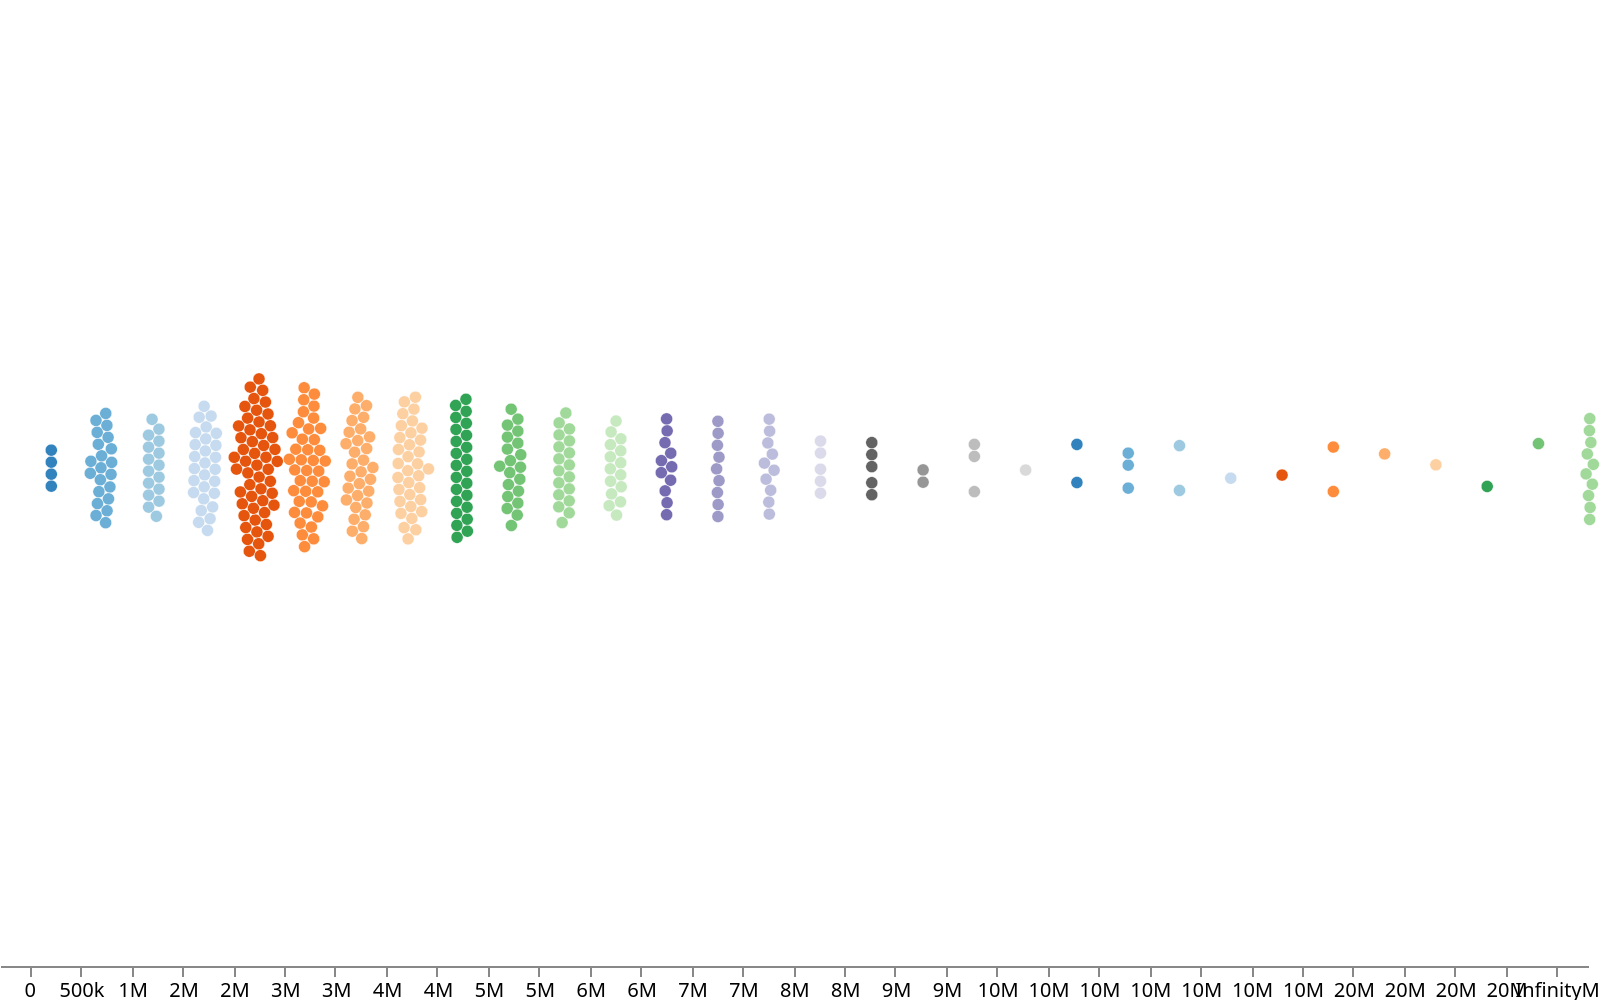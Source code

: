 {
  "$schema": "https://vega.github.io/schema/vega/v3.0.json",
  "width": 800,
  "height": 500,
  "autosize": {"type": "fit", "resize": true, "contains": "padding"},
  "data": [
    {
      "name": "source",
      "values": [
        {
          "value": 50872319,
          "label": "GARE DU NORD",
          "rank": 1
        },
        {
          "value": 47738502,
          "label": "GARE DU NORD-RER",
          "rank": 1
        },
        {
          "value": 37192652,
          "label": "GARE DE LYON-RER",
          "rank": 2
        },
        {
          "value": 45879586,
          "label": "SAINT-LAZARE",
          "rank": 2
        },
        {
          "value": 36352115,
          "label": "GARE DE LYON",
          "rank": 3
        },
        {
          "value": 31115228,
          "label": "LA DEFENSE-RER",
          "rank": 3
        },
        {
          "value": 30359225,
          "label": "MONTPARNASSE-BIENVENUE",
          "rank": 4
        },
        {
          "value": 26356131,
          "label": "CHATELET-LES HALLES-RER",
          "rank": 4
        },
        {
          "value": 22934672,
          "label": "NANTERRE-PREFECTURE",
          "rank": 5
        },
        {
          "value": 20373189,
          "label": "GARE DE L'EST",
          "rank": 5
        },
        {
          "value": 18340798,
          "label": "REPUBLIQUE",
          "rank": 6
        },
        {
          "value": 12969924,
          "label": "VAL DE FONTENAY",
          "rank": 6
        },
        {
          "value": 8989578,
          "label": "MASSY-PALAISEAU",
          "rank": 7
        },
        {
          "value": 17491541,
          "label": "BIBLIOTHEQUE",
          "rank": 7
        },
        {
          "value": 8404924,
          "label": "CHARLES DE GAULLE-ETOILE-RER",
          "rank": 8
        },
        {
          "value": 16128080,
          "label": "LES HALLES",
          "rank": 8
        },
        {
          "value": 15031139,
          "label": "LA DEFENSE",
          "rank": 9
        },
        {
          "value": 7862183,
          "label": "NOISY-LE-GRAND-MONT D'EST",
          "rank": 9
        },
        {
          "value": 7355560,
          "label": "SAINT-MICHEL-NOTRE-DAME",
          "rank": 10
        },
        {
          "value": 13466536,
          "label": "CHATELET",
          "rank": 10
        },
        {
          "value": 13225099,
          "label": "BASTILLE",
          "rank": 11
        },
        {
          "value": 6911244,
          "label": "CITE UNIVERSITAIRE",
          "rank": 11
        },
        {
          "value": 11764439,
          "label": "HOTEL DE VILLE",
          "rank": 12
        },
        {
          "value": 6718268,
          "label": "VINCENNES",
          "rank": 12
        },
        {
          "value": 11462253,
          "label": "PLACE D'ITALIE",
          "rank": 13
        },
        {
          "value": 6407808,
          "label": "ANTONY",
          "rank": 13
        },
        {
          "value": 6183873,
          "label": "RUEIL-MALMAISON",
          "rank": 14
        },
        {
          "value": 11402348,
          "label": "BELLEVILLE",
          "rank": 14
        },
        {
          "value": 10981914,
          "label": "OPERA",
          "rank": 15
        },
        {
          "value": 5755055,
          "label": "AUBER",
          "rank": 15
        },
        {
          "value": 10899310,
          "label": "FRANKLIN D. ROOSEVELT",
          "rank": 16
        },
        {
          "value": 5499946,
          "label": "LUXEMBOURG",
          "rank": 16
        },
        {
          "value": 10856026,
          "label": "BARBES-ROCHECHOUART",
          "rank": 17
        },
        {
          "value": 5390454,
          "label": "NEUILLY-PLAISANCE",
          "rank": 17
        },
        {
          "value": 10317385,
          "label": "ESPLANADE DE LA DEFENSE",
          "rank": 18
        },
        {
          "value": 5157016,
          "label": "MARNE-LA-VALLEE-CHESSY",
          "rank": 18
        },
        {
          "value": 5000661,
          "label": "DENFERT-ROCHEREAU-RER",
          "rank": 19
        },
        {
          "value": 10145616,
          "label": "STRASBOURG-SAINT-DENIS",
          "rank": 19
        },
        {
          "value": 9621986,
          "label": "PALAIS-ROYAL",
          "rank": 20
        },
        {
          "value": 4868790,
          "label": "NOISY-CHAMPS",
          "rank": 20
        },
        {
          "value": 9438016,
          "label": "GARE D'AUSTERLITZ",
          "rank": 21
        },
        {
          "value": 4501642,
          "label": "NANTERRE-UNIVERSITE",
          "rank": 21
        },
        {
          "value": 4462976,
          "label": "BOURG-LA-REINE",
          "rank": 22
        },
        {
          "value": 9083545,
          "label": "PORTE MAILLOT",
          "rank": 22
        },
        {
          "value": 9024733,
          "label": "PLACE CLICHY",
          "rank": 23
        },
        {
          "value": 4454977,
          "label": "SAINT-GERMAIN-EN-LAYE",
          "rank": 23
        },
        {
          "value": 8792715,
          "label": "NATION",
          "rank": 24
        },
        {
          "value": 4171797,
          "label": "NATION-RER",
          "rank": 24
        },
        {
          "value": 8432306,
          "label": "PORTE DE CLIGNANCOURT",
          "rank": 25
        },
        {
          "value": 4141694,
          "label": "TORCY",
          "rank": 25
        },
        {
          "value": 8381433,
          "label": "CHARLES DE GAULLE-ETOILE",
          "rank": 26
        },
        {
          "value": 4094800,
          "label": "VAL D'EUROPE",
          "rank": 26
        },
        {
          "value": 8351649,
          "label": "TROCADERO",
          "rank": 27
        },
        {
          "value": 3823443,
          "label": "JOINVILLE-LE-PONT",
          "rank": 27
        },
        {
          "value": 3609052,
          "label": "NANTERRE-VILLE",
          "rank": 28
        },
        {
          "value": 8000496,
          "label": "LA MOTTE-PICQUET-GRENELLE",
          "rank": 28
        },
        {
          "value": 3564563,
          "label": "SAINT-MAUR-CRETEIL",
          "rank": 29
        },
        {
          "value": 7963672,
          "label": "MARCADET-POISSONNIERS",
          "rank": 29
        },
        {
          "value": 3552088,
          "label": "LAPLACE",
          "rank": 30
        },
        {
          "value": 7932555,
          "label": "BIR-HAKEIM",
          "rank": 30
        },
        {
          "value": 7737626,
          "label": "BOBIGNY-PABLO PICASSO",
          "rank": 31
        },
        {
          "value": 3461601,
          "label": "CHAMPIGNY",
          "rank": 31
        },
        {
          "value": 3384237,
          "label": "PORT ROYAL",
          "rank": 32
        },
        {
          "value": 7562865,
          "label": "SAINT-MICHEL",
          "rank": 32
        },
        {
          "value": 7381123,
          "label": "AUBERVILLIERS-PANTIN-QUATRE CHEMINS",
          "rank": 33
        },
        {
          "value": 3343757,
          "label": "ARCUEIL-CACHAN",
          "rank": 33
        },
        {
          "value": 7356084,
          "label": "HAVRE-CAUMARTIN",
          "rank": 34
        },
        {
          "value": 3158806,
          "label": "LA CROIX DE BERNY",
          "rank": 34
        },
        {
          "value": 7335865,
          "label": "MAIRIE DE MONTREUIL",
          "rank": 35
        },
        {
          "value": 2987714,
          "label": "BUSSY-SAINT-GEORGES",
          "rank": 35
        },
        {
          "value": 7274236,
          "label": "CHATILLON-MONTROUGE",
          "rank": 36
        },
        {
          "value": 2704755,
          "label": "NOGENT-SUR-MARNE",
          "rank": 36
        },
        {
          "value": 2681812,
          "label": "NOISIEL",
          "rank": 37
        },
        {
          "value": 7103304,
          "label": "OLYMPIADES",
          "rank": 37
        },
        {
          "value": 7095196,
          "label": "GAMBETTA",
          "rank": 38
        },
        {
          "value": 2554932,
          "label": "FONTENAY-SOUS-BOIS",
          "rank": 38
        },
        {
          "value": 2482050,
          "label": "BOISSY-SAINT-LEGER",
          "rank": 39
        },
        {
          "value": 7089241,
          "label": "MAIRIE DE CLICHY",
          "rank": 39
        },
        {
          "value": 7063687,
          "label": "STALINGRAD",
          "rank": 40
        },
        {
          "value": 2431429,
          "label": "ORSAY-VILLE",
          "rank": 40
        },
        {
          "value": 2298313,
          "label": "SUCY-BONNEUIL",
          "rank": 41
        },
        {
          "value": 7058223,
          "label": "PORTE DE VINCENNES",
          "rank": 41
        },
        {
          "value": 6992609,
          "label": "MADELEINE",
          "rank": 42
        },
        {
          "value": 2209283,
          "label": "CHATOU-CROISSY",
          "rank": 42
        },
        {
          "value": 2198203,
          "label": "BAGNEUX",
          "rank": 43
        },
        {
          "value": 6945565,
          "label": "CHAUSSEE D'ANTIN-LA FAYETTE",
          "rank": 43
        },
        {
          "value": 6889717,
          "label": "GRANDS BOULEVARDS",
          "rank": 44
        },
        {
          "value": 2165738,
          "label": "GENTILLY",
          "rank": 44
        },
        {
          "value": 2151853,
          "label": "BRY-SUR-MARNE",
          "rank": 45
        },
        {
          "value": 6865612,
          "label": "VILLEJUIF-LOUIS ARAGON",
          "rank": 45
        },
        {
          "value": 6815851,
          "label": "PONT DE NEUILLY",
          "rank": 46
        },
        {
          "value": 2125885,
          "label": "LE PARC DE SAINT-MAUR",
          "rank": 46
        },
        {
          "value": 2122393,
          "label": "LE VESINET-LE PECQ",
          "rank": 47
        },
        {
          "value": 6643601,
          "label": "PORTE D'ORLEANS",
          "rank": 47
        },
        {
          "value": 2007606,
          "label": "ROBINSON",
          "rank": 48
        },
        {
          "value": 6630341,
          "label": "LA CHAPELLE",
          "rank": 48
        },
        {
          "value": 6290697,
          "label": "INVALIDES",
          "rank": 49
        },
        {
          "value": 1860491,
          "label": "LA VARENNE-CHENNEVIERES",
          "rank": 49
        },
        {
          "value": 6175537,
          "label": "CRIMEE",
          "rank": 50
        },
        {
          "value": 1806210,
          "label": "LES BACONNETS",
          "rank": 50
        },
        {
          "value": 6164559,
          "label": "MAIRIE DE MONTROUGE",
          "rank": 51
        },
        {
          "value": 1600341,
          "label": "LOGNES",
          "rank": 51
        },
        {
          "value": 6158849,
          "label": "SAINT-PAUL",
          "rank": 52
        },
        {
          "value": 1248923,
          "label": "LE VESINET-CENTRE",
          "rank": 52
        },
        {
          "value": 6133119,
          "label": "JAURES",
          "rank": 53
        },
        {
          "value": 1115170,
          "label": "FONTENAY-AUX-ROSES",
          "rank": 53
        },
        {
          "value": 6099638,
          "label": "SAINT-MANDE-TOURELLE",
          "rank": 54
        },
        {
          "value": 1028405,
          "label": "PALAISEAU",
          "rank": 54
        },
        {
          "value": 6080322,
          "label": "PORTE DE VERSAILLES",
          "rank": 55
        },
        {
          "value": 974338,
          "label": "SAINT-REMY-LES-CHEVREUSE",
          "rank": 55
        },
        {
          "value": 6063343,
          "label": "VILLIERS",
          "rank": 56
        },
        {
          "value": 923888,
          "label": "LE GUICHET",
          "rank": 56
        },
        {
          "value": 6013067,
          "label": "LA COURNEUVE-8 MAI 1945",
          "rank": 57
        },
        {
          "value": 923579,
          "label": "PALAISEAU-VILLEBON",
          "rank": 57
        },
        {
          "value": 5896554,
          "label": "ODEON",
          "rank": 58
        },
        {
          "value": 816797,
          "label": "LOZERE",
          "rank": 58
        },
        {
          "value": 766786,
          "label": "GIF-SUR-YVETTE",
          "rank": 59
        },
        {
          "value": 5895561,
          "label": "MIROMESNIL",
          "rank": 59
        },
        {
          "value": 5891713,
          "label": "GEORGE V",
          "rank": 60
        },
        {
          "value": 714901,
          "label": "BURES-SUR-YVETTE",
          "rank": 60
        },
        {
          "value": 5890665,
          "label": "ANVERS",
          "rank": 61
        },
        {
          "value": 708085,
          "label": "FONTAINE-MICHALON",
          "rank": 61
        },
        {
          "value": 5884810,
          "label": "GALLIENI",
          "rank": 62
        },
        {
          "value": 706968,
          "label": "SCEAUX",
          "rank": 62
        },
        {
          "value": 5879264,
          "label": "MARCEL SEMBAT",
          "rank": 63
        },
        {
          "value": 611015,
          "label": "MASSY-VERRIERES",
          "rank": 63
        },
        {
          "value": 5859214,
          "label": "COUR SAINT-EMILION",
          "rank": 64
        },
        {
          "value": 610753,
          "label": "COURCELLE-SUR-YVETTE",
          "rank": 64
        },
        {
          "value": 585494,
          "label": "PARC DE SCEAUX",
          "rank": 65
        },
        {
          "value": 5847907,
          "label": "CONCORDE",
          "rank": 65
        },
        {
          "value": 5765809,
          "label": "REUILLY-DIDEROT",
          "rank": 66
        },
        {
          "value": 451954,
          "label": "LA HACQUINIERE",
          "rank": 66
        },
        {
          "value": 5740806,
          "label": "LES SABLONS",
          "rank": 67
        },
        {
          "value": 5589061,
          "label": "PIGALLE",
          "rank": 68
        },
        {
          "value": 5581700,
          "label": "CHATEAU DE VINCENNES",
          "rank": 69
        },
        {
          "value": 5544847,
          "label": "BERCY",
          "rank": 70
        },
        {
          "value": 5533112,
          "label": "CONVENTION",
          "rank": 71
        },
        {
          "value": 5317006,
          "label": "REAUMUR-SEBASTOPOL",
          "rank": 72
        },
        {
          "value": 5316753,
          "label": "DAUMESNIL",
          "rank": 73
        },
        {
          "value": 5311324,
          "label": "PORTE DE SAINT-CLOUD",
          "rank": 74
        },
        {
          "value": 5245603,
          "label": "GABRIEL PERI",
          "rank": 75
        },
        {
          "value": 5215902,
          "label": "CROIX DE CHAVAUX",
          "rank": 76
        },
        {
          "value": 5207485,
          "label": "ALESIA",
          "rank": 77
        },
        {
          "value": 5178469,
          "label": "SEVRES-BABYLONE",
          "rank": 78
        },
        {
          "value": 5157761,
          "label": "RICHELIEU-DROUOT",
          "rank": 79
        },
        {
          "value": 5126473,
          "label": "PORTE DE PANTIN",
          "rank": 80
        },
        {
          "value": 5085421,
          "label": "HOCHE",
          "rank": 81
        },
        {
          "value": 5080418,
          "label": "CRETEIL-PREFECTURE",
          "rank": 82
        },
        {
          "value": 5070872,
          "label": "PYRAMIDES",
          "rank": 83
        },
        {
          "value": 5036297,
          "label": "VOLTAIRE",
          "rank": 84
        },
        {
          "value": 5025588,
          "label": "PONT DE LEVALLOIS-BECON",
          "rank": 85
        },
        {
          "value": 4994071,
          "label": "BALARD",
          "rank": 86
        },
        {
          "value": 4980193,
          "label": "PONT DE SEVRES",
          "rank": 87
        },
        {
          "value": 4966081,
          "label": "GLACIERE",
          "rank": 88
        },
        {
          "value": 4944020,
          "label": "PASTEUR",
          "rank": 89
        },
        {
          "value": 4923871,
          "label": "CHARLES MICHELS",
          "rank": 90
        },
        {
          "value": 4903776,
          "label": "PLAISANCE",
          "rank": 91
        },
        {
          "value": 4875315,
          "label": "SAINT-DENIS-UNIVERSITE",
          "rank": 92
        },
        {
          "value": 4857996,
          "label": "BASILIQUE DE SAINT-DENIS",
          "rank": 93
        },
        {
          "value": 4808099,
          "label": "PERE LACHAISE",
          "rank": 94
        },
        {
          "value": 4786149,
          "label": "BONNE NOUVELLE",
          "rank": 95
        },
        {
          "value": 4706560,
          "label": "COLONEL FABIEN",
          "rank": 96
        },
        {
          "value": 4701323,
          "label": "DENFERT-ROCHEREAU",
          "rank": 97
        },
        {
          "value": 4656048,
          "label": "MAIRIE DES LILAS",
          "rank": 98
        },
        {
          "value": 4647724,
          "label": "PORTE DE MONTREUIL",
          "rank": 99
        },
        {
          "value": 4619691,
          "label": "PORTE DE VANVES",
          "rank": 100
        },
        {
          "value": 4587665,
          "label": "GUY MOQUET",
          "rank": 101
        },
        {
          "value": 4551649,
          "label": "ROBESPIERRE",
          "rank": 102
        },
        {
          "value": 4547754,
          "label": "PEREIRE",
          "rank": 103
        },
        {
          "value": 4348973,
          "label": "MENILMONTANT",
          "rank": 104
        },
        {
          "value": 4344027,
          "label": "JULES JOFFRIN",
          "rank": 105
        },
        {
          "value": 4315153,
          "label": "ECOLE MILITAIRE",
          "rank": 106
        },
        {
          "value": 4311908,
          "label": "LAUMIERE",
          "rank": 107
        },
        {
          "value": 4307422,
          "label": "LE KREMLIN-BICETRE",
          "rank": 108
        },
        {
          "value": 4305206,
          "label": "PORTE DE BAGNOLET",
          "rank": 109
        },
        {
          "value": 4300906,
          "label": "CHAMPS-ELYSEES-CLEMENCEAU",
          "rank": 110
        },
        {
          "value": 4282997,
          "label": "JUSSIEU",
          "rank": 111
        },
        {
          "value": 4279661,
          "label": "MAIRIE D'ISSY",
          "rank": 112
        },
        {
          "value": 4195883,
          "label": "SAINT-GERMAIN DES PRES",
          "rank": 113
        },
        {
          "value": 4192585,
          "label": "OBERKAMPF",
          "rank": 114
        },
        {
          "value": 4179663,
          "label": "SAINT-DENIS-PORTE DE PARIS",
          "rank": 115
        },
        {
          "value": 4145014,
          "label": "PORTE DE CLICHY",
          "rank": 116
        },
        {
          "value": 4143606,
          "label": "MAIRIE DE SAINT-OUEN",
          "rank": 117
        },
        {
          "value": 4139059,
          "label": "RAMBUTEAU",
          "rank": 118
        },
        {
          "value": 4103831,
          "label": "LES COURTILLES",
          "rank": 119
        },
        {
          "value": 4070093,
          "label": "ALMA-MARCEAU",
          "rank": 120
        },
        {
          "value": 4020524,
          "label": "CHARONNE",
          "rank": 121
        },
        {
          "value": 4010100,
          "label": "CHATEAU D'EAU",
          "rank": 122
        },
        {
          "value": 3985487,
          "label": "OURCQ",
          "rank": 123
        },
        {
          "value": 3977748,
          "label": "LA MUETTE",
          "rank": 124
        },
        {
          "value": 3928197,
          "label": "FORT D'AUBERVILLIERS",
          "rank": 125
        },
        {
          "value": 3905952,
          "label": "DUPLEIX",
          "rank": 126
        },
        {
          "value": 3899198,
          "label": "ARTS ET METIERS",
          "rank": 127
        },
        {
          "value": 3895615,
          "label": "LEDRU-ROLLIN",
          "rank": 128
        },
        {
          "value": 3835814,
          "label": "PASSY",
          "rank": 129
        },
        {
          "value": 3829404,
          "label": "BLANCHE",
          "rank": 130
        },
        {
          "value": 3803232,
          "label": "PORTE DES LILAS",
          "rank": 131
        },
        {
          "value": 3802054,
          "label": "VICTOR HUGO",
          "rank": 132
        },
        {
          "value": 3794787,
          "label": "ANATOLE FRANCE",
          "rank": 133
        },
        {
          "value": 3769284,
          "label": "EGLISE DE PANTIN",
          "rank": 134
        },
        {
          "value": 3767032,
          "label": "BOULOGNE-JEAN JAURES",
          "rank": 135
        },
        {
          "value": 3725695,
          "label": "PORTE DE SAINT-OUEN",
          "rank": 136
        },
        {
          "value": 3685441,
          "label": "ALEXANDRE DUMAS",
          "rank": 137
        },
        {
          "value": 3667554,
          "label": "MALAKOFF-PLATEAU DE VANVES",
          "rank": 138
        },
        {
          "value": 3661072,
          "label": "PORTE DE LA VILLETTE",
          "rank": 139
        },
        {
          "value": 3648085,
          "label": "VAUGIRARD",
          "rank": 140
        },
        {
          "value": 3645866,
          "label": "MARX DORMOY",
          "rank": 141
        },
        {
          "value": 3616052,
          "label": "TERNES",
          "rank": 142
        },
        {
          "value": 3598231,
          "label": "CRETEIL-UNIVERSITE",
          "rank": 143
        },
        {
          "value": 3577070,
          "label": "LOUISE MICHEL",
          "rank": 144
        },
        {
          "value": 3575805,
          "label": "SENTIER",
          "rank": 145
        },
        {
          "value": 3550425,
          "label": "CHEVALERET",
          "rank": 146
        },
        {
          "value": 3528982,
          "label": "POISSONNIERE",
          "rank": 147
        },
        {
          "value": 3520605,
          "label": "LES GOBELINS",
          "rank": 148
        },
        {
          "value": 3519746,
          "label": "CENSIER-DAUBENTON",
          "rank": 149
        },
        {
          "value": 3512664,
          "label": "PORTE DE CHAMPERRET",
          "rank": 150
        },
        {
          "value": 3509866,
          "label": "DUROC",
          "rank": 151
        },
        {
          "value": 3486870,
          "label": "CORENTIN CELTON",
          "rank": 152
        },
        {
          "value": 3415341,
          "label": "GONCOURT",
          "rank": 153
        },
        {
          "value": 3410557,
          "label": "BOURSE",
          "rank": 154
        },
        {
          "value": 3383369,
          "label": "BROCHANT",
          "rank": 155
        },
        {
          "value": 3367371,
          "label": "ECOLE VETERINAIRE DE MAISONS-ALFORT",
          "rank": 156
        },
        {
          "value": 3363265,
          "label": "TOLBIAC",
          "rank": 157
        },
        {
          "value": 3356879,
          "label": "JOURDAIN",
          "rank": 158
        },
        {
          "value": 3346731,
          "label": "GARIBALDI",
          "rank": 159
        },
        {
          "value": 3335906,
          "label": "PYRENEES",
          "rank": 160
        },
        {
          "value": 3289639,
          "label": "CADET",
          "rank": 161
        },
        {
          "value": 3281669,
          "label": "SAINT-PLACIDE",
          "rank": 162
        },
        {
          "value": 3202618,
          "label": "BOULOGNE-PONT DE SAINT-CLOUD",
          "rank": 163
        },
        {
          "value": 3201707,
          "label": "PARMENTIER",
          "rank": 164
        },
        {
          "value": 3172612,
          "label": "BOUCICAUT",
          "rank": 165
        },
        {
          "value": 3151413,
          "label": "PERNETY",
          "rank": 166
        },
        {
          "value": 3140382,
          "label": "CAMBRONNE",
          "rank": 167
        },
        {
          "value": 3134776,
          "label": "FAIDHERBE-CHALIGNY",
          "rank": 168
        },
        {
          "value": 3131944,
          "label": "ETIENNE MARCEL",
          "rank": 169
        },
        {
          "value": 3105469,
          "label": "BILLANCOURT",
          "rank": 170
        },
        {
          "value": 3102623,
          "label": "MAIRIE D'IVRY",
          "rank": 171
        },
        {
          "value": 3094974,
          "label": "BERAULT",
          "rank": 172
        },
        {
          "value": 3094950,
          "label": "PORTE DE CHOISY",
          "rank": 173
        },
        {
          "value": 3082105,
          "label": "RUE DE LA POMPE",
          "rank": 174
        },
        {
          "value": 3078947,
          "label": "PLACE DES FETES",
          "rank": 175
        },
        {
          "value": 3021317,
          "label": "SIMPLON",
          "rank": 176
        },
        {
          "value": 3009210,
          "label": "GAITE",
          "rank": 177
        },
        {
          "value": 2979524,
          "label": "CHARENTON-ECOLES",
          "rank": 178
        },
        {
          "value": 2975436,
          "label": "ARGENTINE",
          "rank": 179
        },
        {
          "value": 2971998,
          "label": "PLACE MONGE",
          "rank": 180
        },
        {
          "value": 2965420,
          "label": "COURONNES",
          "rank": 181
        },
        {
          "value": 2946177,
          "label": "LAMARCK-CAULAINCOURT",
          "rank": 182
        },
        {
          "value": 2885201,
          "label": "COMMERCE",
          "rank": 183
        },
        {
          "value": 2879755,
          "label": "PORTE DAUPHINE",
          "rank": 184
        },
        {
          "value": 2872445,
          "label": "SAINT-AUGUSTIN",
          "rank": 185
        },
        {
          "value": 2870252,
          "label": "ROME",
          "rank": 186
        },
        {
          "value": 2863984,
          "label": "SAINT-MAUR",
          "rank": 187
        },
        {
          "value": 2853699,
          "label": "PORTE DE LA CHAPELLE",
          "rank": 188
        },
        {
          "value": 2850830,
          "label": "FUNICULAIRE",
          "rank": 189
        },
        {
          "value": 2833439,
          "label": "CORENTIN CARIOU",
          "rank": 190
        },
        {
          "value": 2820580,
          "label": "SAINT-AMBROISE",
          "rank": 191
        },
        {
          "value": 2817908,
          "label": "LA FOURCHE",
          "rank": 192
        },
        {
          "value": 2794182,
          "label": "NOTRE-DAME-DE-LORETTE",
          "rank": 193
        },
        {
          "value": 2782782,
          "label": "SAINT-PHILIPPE-DU-ROULE",
          "rank": 194
        },
        {
          "value": 2769540,
          "label": "MARAICHERS",
          "rank": 195
        },
        {
          "value": 2760380,
          "label": "PORTE DOREE",
          "rank": 196
        },
        {
          "value": 2745396,
          "label": "JAVEL-ANDRE CITROEN",
          "rank": 197
        },
        {
          "value": 2729376,
          "label": "CRETEIL-POINTE DU LAC",
          "rank": 198
        },
        {
          "value": 2694704,
          "label": "DUGOMMIER",
          "rank": 199
        },
        {
          "value": 2672036,
          "label": "FRONT POPULAIRE",
          "rank": 200
        },
        {
          "value": 2669794,
          "label": "CARREFOUR PLEYEL",
          "rank": 201
        },
        {
          "value": 2664077,
          "label": "CHATEAU ROUGE",
          "rank": 202
        },
        {
          "value": 2663534,
          "label": "COURCELLES",
          "rank": 203
        },
        {
          "value": 2641580,
          "label": "NATIONALE",
          "rank": 204
        },
        {
          "value": 2626600,
          "label": "MALESHERBES",
          "rank": 205
        },
        {
          "value": 2622025,
          "label": "TUILERIES",
          "rank": 206
        },
        {
          "value": 2579124,
          "label": "BOBIGNY-PANTIN-RAYMOND QUENEAU",
          "rank": 207
        },
        {
          "value": 2574219,
          "label": "LIBERTE",
          "rank": 208
        },
        {
          "value": 2569940,
          "label": "JACQUES BONSERGENT",
          "rank": 209
        },
        {
          "value": 2561884,
          "label": "RUE DES BOULETS",
          "rank": 210
        },
        {
          "value": 2544008,
          "label": "QUAI DE LA GARE",
          "rank": 211
        },
        {
          "value": 2529256,
          "label": "VILLEJUIF-LEO LAGRANGE",
          "rank": 212
        },
        {
          "value": 2495811,
          "label": "CORVISART",
          "rank": 213
        },
        {
          "value": 2475539,
          "label": "WAGRAM",
          "rank": 214
        },
        {
          "value": 2432844,
          "label": "SAINT-SULPICE",
          "rank": 215
        },
        {
          "value": 2430271,
          "label": "IENA",
          "rank": 216
        },
        {
          "value": 2423494,
          "label": "LOURMEL",
          "rank": 217
        },
        {
          "value": 2419456,
          "label": "LOUIS BLANC",
          "rank": 218
        },
        {
          "value": 2405459,
          "label": "VOLONTAIRES",
          "rank": 219
        },
        {
          "value": 2391609,
          "label": "RIQUET",
          "rank": 220
        },
        {
          "value": 2388835,
          "label": "CRETEIL-L'ECHAT",
          "rank": 221
        },
        {
          "value": 2380218,
          "label": "RANELAGH",
          "rank": 222
        },
        {
          "value": 2366043,
          "label": "LOUVRE",
          "rank": 223
        },
        {
          "value": 2342747,
          "label": "TELEGRAPHE",
          "rank": 224
        },
        {
          "value": 2341763,
          "label": "SEVRES-LECOURBE",
          "rank": 225
        },
        {
          "value": 2323166,
          "label": "LES AGNETTES",
          "rank": 226
        },
        {
          "value": 2316136,
          "label": "PORTE D'ITALIE",
          "rank": 227
        },
        {
          "value": 2314720,
          "label": "RUE DU BAC",
          "rank": 228
        },
        {
          "value": 2304258,
          "label": "LE PELETIER",
          "rank": 229
        },
        {
          "value": 2297351,
          "label": "VILLEJUIF-PAUL VAILLANT-COUTURIER",
          "rank": 230
        },
        {
          "value": 2279221,
          "label": "VAVIN",
          "rank": 231
        },
        {
          "value": 2276012,
          "label": "ABBESSES",
          "rank": 232
        },
        {
          "value": 2260458,
          "label": "SAINT-MARCEL",
          "rank": 233
        },
        {
          "value": 2260212,
          "label": "MAUBERT-MUTUALITE",
          "rank": 234
        },
        {
          "value": 2255703,
          "label": "CLUNY LA SORBONNE",
          "rank": 235
        },
        {
          "value": 2243672,
          "label": "SOLFERINO",
          "rank": 236
        },
        {
          "value": 2226802,
          "label": "TRINITE-D'ESTIENNE D'ORVES",
          "rank": 237
        },
        {
          "value": 2223888,
          "label": "BEL AIR",
          "rank": 238
        },
        {
          "value": 2196535,
          "label": "MAISONS-ALFORT-LES JUILLIOTTES",
          "rank": 239
        },
        {
          "value": 2187883,
          "label": "SAINT-JACQUES",
          "rank": 240
        },
        {
          "value": 2178463,
          "label": "EDGAR QUINET",
          "rank": 241
        },
        {
          "value": 2151353,
          "label": "PORTE DE CHARENTON",
          "rank": 242
        },
        {
          "value": 2139259,
          "label": "BREGUET-SABIN",
          "rank": 243
        },
        {
          "value": 2110789,
          "label": "LA TOUR-MAUBOURG",
          "rank": 244
        },
        {
          "value": 2109969,
          "label": "CITE",
          "rank": 245
        },
        {
          "value": 2096180,
          "label": "MICHEL-ANGE-AUTEUIL",
          "rank": 246
        },
        {
          "value": 2093279,
          "label": "MICHEL-ANGE-MOLITOR",
          "rank": 247
        },
        {
          "value": 2085927,
          "label": "MAISON BLANCHE",
          "rank": 248
        },
        {
          "value": 2074698,
          "label": "NOTRE-DAME-DES-CHAMPS",
          "rank": 249
        },
        {
          "value": 2070907,
          "label": "BOISSIERE",
          "rank": 250
        },
        {
          "value": 2044451,
          "label": "EXELMANS",
          "rank": 251
        },
        {
          "value": 2037263,
          "label": "JASMIN",
          "rank": 252
        },
        {
          "value": 2006980,
          "label": "MICHEL BIZOT",
          "rank": 253
        },
        {
          "value": 1963737,
          "label": "BUZENVAL",
          "rank": 254
        },
        {
          "value": 1929562,
          "label": "QUATRE-SEPTEMBRE",
          "rank": 255
        },
        {
          "value": 1929011,
          "label": "PORTE D'IVRY",
          "rank": 256
        },
        {
          "value": 1925980,
          "label": "AVRON",
          "rank": 257
        },
        {
          "value": 1906906,
          "label": "RICHARD LENOIR",
          "rank": 258
        },
        {
          "value": 1871202,
          "label": "MALAKOFF-RUE ETIENNE DOLET",
          "rank": 259
        },
        {
          "value": 1831297,
          "label": "MAISONS-ALFORT-STADE",
          "rank": 260
        },
        {
          "value": 1814488,
          "label": "FELIX FAURE",
          "rank": 261
        },
        {
          "value": 1812544,
          "label": "PHILIPPE AUGUSTE",
          "rank": 262
        },
        {
          "value": 1773665,
          "label": "RASPAIL",
          "rank": 263
        },
        {
          "value": 1755560,
          "label": "MONTGALLET",
          "rank": 264
        },
        {
          "value": 1738843,
          "label": "MABILLON",
          "rank": 265
        },
        {
          "value": 1725103,
          "label": "SAINT-FRANCOIS-XAVIER",
          "rank": 266
        },
        {
          "value": 1710231,
          "label": "FILLES DU CALVAIRE",
          "rank": 267
        },
        {
          "value": 1690807,
          "label": "LIEGE",
          "rank": 268
        },
        {
          "value": 1688254,
          "label": "SAINT-SEBASTIEN-FROISSART",
          "rank": 269
        },
        {
          "value": 1679432,
          "label": "CHATEAU-LANDON",
          "rank": 270
        },
        {
          "value": 1642759,
          "label": "CARDINAL LEMOINE",
          "rank": 271
        },
        {
          "value": 1608558,
          "label": "MONCEAU",
          "rank": 272
        },
        {
          "value": 1597696,
          "label": "SEGUR",
          "rank": 273
        },
        {
          "value": 1558885,
          "label": "PONT MARIE",
          "rank": 274
        },
        {
          "value": 1523465,
          "label": "PIERRE CURIE",
          "rank": 275
        },
        {
          "value": 1513782,
          "label": "SULLY-MORLAND",
          "rank": 276
        },
        {
          "value": 1501598,
          "label": "EUROPE",
          "rank": 277
        },
        {
          "value": 1466777,
          "label": "AVENUE EMILE ZOLA",
          "rank": 278
        },
        {
          "value": 1466310,
          "label": "PONT NEUF",
          "rank": 279
        },
        {
          "value": 1445627,
          "label": "CHEMIN VERT",
          "rank": 280
        },
        {
          "value": 1429509,
          "label": "VARENNE",
          "rank": 281
        },
        {
          "value": 1366605,
          "label": "MIRABEAU",
          "rank": 282
        },
        {
          "value": 1313242,
          "label": "PICPUS",
          "rank": 283
        },
        {
          "value": 1300317,
          "label": "MOUTON-DUVERNET",
          "rank": 284
        },
        {
          "value": 1281234,
          "label": "CAMPO-FORMIO",
          "rank": 285
        },
        {
          "value": 1270793,
          "label": "TEMPLE",
          "rank": 286
        },
        {
          "value": 1249446,
          "label": "KLEBER",
          "rank": 287
        },
        {
          "value": 1239904,
          "label": "QUAI DE LA RAPEE",
          "rank": 288
        },
        {
          "value": 1233216,
          "label": "SAINT-GEORGES",
          "rank": 289
        },
        {
          "value": 1218261,
          "label": "RENNES",
          "rank": 290
        },
        {
          "value": 980057,
          "label": "VANEAU",
          "rank": 291
        },
        {
          "value": 958552,
          "label": "BOTZARIS",
          "rank": 292
        },
        {
          "value": 884202,
          "label": "FALGUIERE",
          "rank": 293
        },
        {
          "value": 742869,
          "label": "SAINT-FARGEAU",
          "rank": 294
        },
        {
          "value": 739282,
          "label": "ASSEMBLEE NATIONALE",
          "rank": 295
        },
        {
          "value": 671787,
          "label": "PORTE D'AUTEUIL",
          "rank": 296
        },
        {
          "value": 642202,
          "label": "CHARDON-LAGACHE",
          "rank": 297
        },
        {
          "value": 618124,
          "label": "DANUBE",
          "rank": 298
        },
        {
          "value": 564032,
          "label": "BOLIVAR",
          "rank": 299
        },
        {
          "value": 521634,
          "label": "BUTTES-CHAUMONT",
          "rank": 300
        },
        {
          "value": 360890,
          "label": "PRE-SAINT-GERVAIS",
          "rank": 301
        },
        {
          "value": 352513,
          "label": "PELLEPORT",
          "rank": 302
        },
        {
          "value": 172812,
          "label": "EGLISE D'AUTEUIL",
          "rank": 303
        }
      ]
    },
    {
      "name": "pack",
      "source": "source",
      "transform": [
        {
          "type": "collect",
          "sort":{ "field":"value" }
        },
        {
          "type": "bin",
          "field":"value",
          "extent":[0, 20000000],
          "maxbins": 50
        },
        {
          "type": "formula",
          "expr": "1",
          "as": "quantity"
        },
        {
          "type": "stack",
          "field": "quantity",
          "groupby": ["bin0"],
          "offset": "center"
        }
      ]
    },
    {
      "name": "table",
      "source": "pack",
      "transform": [
        {
          "type": "aggregate",
          "groupby":["bin0"],
          "fields":["quantity"],
          "ops":["sum"],
          "as":["nb"]
        }
      ]
    }
  ],
  "scales": [
    {
      "name": "xScale",
      "type": "band",
      "domain":{"data": "table", "field":"bin0"},
      "range": "width",
      "padding": 0.2
    },
    {
      "name": "yScale",
      "type": "linear",
      "domain":{"data": "table", "field":"nb"},
      "range":"height"
    },
    {
      "name": "colorScale",
      "type": "ordinal",
      "range": {
        "scheme": "category20c"
      }
    }
  ],
  "marks": [
    {
      "type": "symbol",
      "from": {
        "data": "pack"
      },
      "encode": {
        "enter": {
          "xfocus":{"scale": "xScale",  "field":"bin0", "band": 1},
          "yfocus": { "signal": "height / 2" }
        },
        "update":{
          "fill":{"scale":"colorScale", "field": "bin0" },
          "cursor":{"value": "pointer"},
          "size": {
            "signal": "pow(2 * 3, 2)"
          },
          "stroke": {
            "value": "white"
          },
          "strokeWidth": {
            "value": 0.2
          }
        },
        "hover":{
          "fill":{"value":"red"}
        }
      },
      "transform": [
        {
          "type": "force",
          "iterations": 300,
          "static": {
            "signal": "true"
          },
          "forces": [
            {
              "force": "collide",
              "iterations": {
                "signal": "1"
              },
              "radius": {
                "signal": "3"
              }
            },
            {
              "force": "x",
              "x": "xfocus",
              "strength": {
                "signal": "0.9"
              }
            },
            {
              "force": "y",
              "y": "yfocus",
              "strength": {
                "signal": "0.04"
              }
            }
          ]
        }
      ]
    }
  ],
  "axes": [
    {
      "scale": "xScale",
      "orient": "bottom",
      "labelBound": true,
      "encode": {
        "labels": {
          "update": {
            "text": {"signal": "format(datum.value, ',.0s')"}
          }
        }
      }
    }
  ],
  "signals": [
  ]
}
